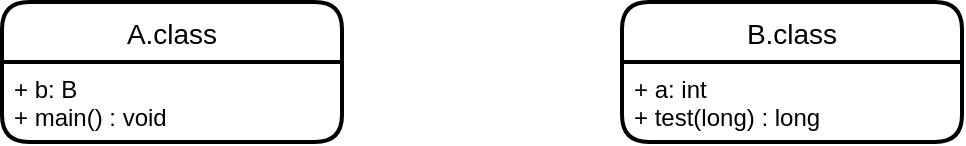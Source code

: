 <mxfile version="16.6.5" type="github">
  <diagram id="beHVjk8Nh23AAtrATs3F" name="Page-1">
    <mxGraphModel dx="782" dy="514" grid="1" gridSize="10" guides="1" tooltips="1" connect="1" arrows="1" fold="1" page="1" pageScale="1" pageWidth="827" pageHeight="1169" math="0" shadow="0">
      <root>
        <mxCell id="0" />
        <mxCell id="1" parent="0" />
        <mxCell id="_9I57frauAGnrSl2k0vr-5" value="A.class" style="swimlane;childLayout=stackLayout;horizontal=1;startSize=30;horizontalStack=0;rounded=1;fontSize=14;fontStyle=0;strokeWidth=2;resizeParent=0;resizeLast=1;shadow=0;dashed=0;align=center;" vertex="1" parent="1">
          <mxGeometry x="110" y="60" width="170" height="70" as="geometry" />
        </mxCell>
        <mxCell id="_9I57frauAGnrSl2k0vr-6" value="+ b: B&#xa;+ main() : void" style="align=left;strokeColor=none;fillColor=none;spacingLeft=4;fontSize=12;verticalAlign=top;resizable=0;rotatable=0;part=1;" vertex="1" parent="_9I57frauAGnrSl2k0vr-5">
          <mxGeometry y="30" width="170" height="40" as="geometry" />
        </mxCell>
        <mxCell id="_9I57frauAGnrSl2k0vr-8" value="B.class" style="swimlane;childLayout=stackLayout;horizontal=1;startSize=30;horizontalStack=0;rounded=1;fontSize=14;fontStyle=0;strokeWidth=2;resizeParent=0;resizeLast=1;shadow=0;dashed=0;align=center;" vertex="1" parent="1">
          <mxGeometry x="420" y="60" width="170" height="70" as="geometry" />
        </mxCell>
        <mxCell id="_9I57frauAGnrSl2k0vr-9" value="+ a: int&#xa;+ test(long) : long" style="align=left;strokeColor=none;fillColor=none;spacingLeft=4;fontSize=12;verticalAlign=top;resizable=0;rotatable=0;part=1;" vertex="1" parent="_9I57frauAGnrSl2k0vr-8">
          <mxGeometry y="30" width="170" height="40" as="geometry" />
        </mxCell>
      </root>
    </mxGraphModel>
  </diagram>
</mxfile>
